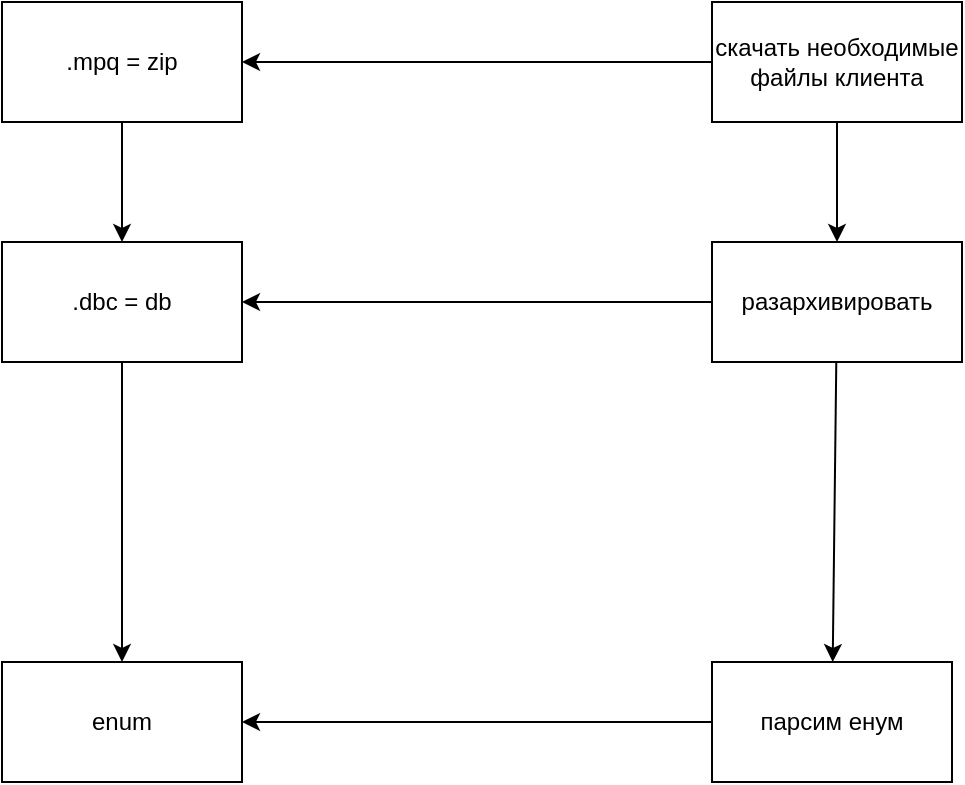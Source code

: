 <mxfile>
    <diagram id="__FYOxKnz3rFIEMLjTcM" name="Страница 1">
        <mxGraphModel dx="2213" dy="784" grid="1" gridSize="10" guides="1" tooltips="1" connect="1" arrows="1" fold="1" page="1" pageScale="1" pageWidth="827" pageHeight="1169" math="0" shadow="0">
            <root>
                <mxCell id="0"/>
                <mxCell id="1" parent="0"/>
                <mxCell id="8" style="edgeStyle=none;html=1;" edge="1" parent="1" source="2" target="3">
                    <mxGeometry relative="1" as="geometry"/>
                </mxCell>
                <mxCell id="11" style="edgeStyle=none;html=1;entryX=0.5;entryY=0;entryDx=0;entryDy=0;" edge="1" parent="1" source="2" target="9">
                    <mxGeometry relative="1" as="geometry"/>
                </mxCell>
                <mxCell id="2" value="скачать необходимые файлы клиента" style="rounded=0;whiteSpace=wrap;html=1;" vertex="1" parent="1">
                    <mxGeometry x="-85" y="90" width="125" height="60" as="geometry"/>
                </mxCell>
                <mxCell id="5" style="edgeStyle=none;html=1;" edge="1" parent="1" source="3" target="4">
                    <mxGeometry relative="1" as="geometry"/>
                </mxCell>
                <mxCell id="3" value=".mpq = zip" style="rounded=0;whiteSpace=wrap;html=1;" vertex="1" parent="1">
                    <mxGeometry x="-440" y="90" width="120" height="60" as="geometry"/>
                </mxCell>
                <mxCell id="7" style="edgeStyle=none;html=1;" edge="1" parent="1" source="4" target="6">
                    <mxGeometry relative="1" as="geometry"/>
                </mxCell>
                <mxCell id="4" value=".dbc = db" style="rounded=0;whiteSpace=wrap;html=1;" vertex="1" parent="1">
                    <mxGeometry x="-440" y="210" width="120" height="60" as="geometry"/>
                </mxCell>
                <mxCell id="6" value="enum" style="rounded=0;whiteSpace=wrap;html=1;" vertex="1" parent="1">
                    <mxGeometry x="-440" y="420" width="120" height="60" as="geometry"/>
                </mxCell>
                <mxCell id="10" style="edgeStyle=none;html=1;" edge="1" parent="1" source="9" target="4">
                    <mxGeometry relative="1" as="geometry"/>
                </mxCell>
                <mxCell id="13" style="edgeStyle=none;html=1;" edge="1" parent="1" source="9" target="12">
                    <mxGeometry relative="1" as="geometry"/>
                </mxCell>
                <mxCell id="9" value="разархивировать" style="rounded=0;whiteSpace=wrap;html=1;" vertex="1" parent="1">
                    <mxGeometry x="-85" y="210" width="125" height="60" as="geometry"/>
                </mxCell>
                <mxCell id="14" style="edgeStyle=none;html=1;" edge="1" parent="1" source="12" target="6">
                    <mxGeometry relative="1" as="geometry"/>
                </mxCell>
                <mxCell id="12" value="парсим енум" style="rounded=0;whiteSpace=wrap;html=1;" vertex="1" parent="1">
                    <mxGeometry x="-85" y="420" width="120" height="60" as="geometry"/>
                </mxCell>
            </root>
        </mxGraphModel>
    </diagram>
</mxfile>